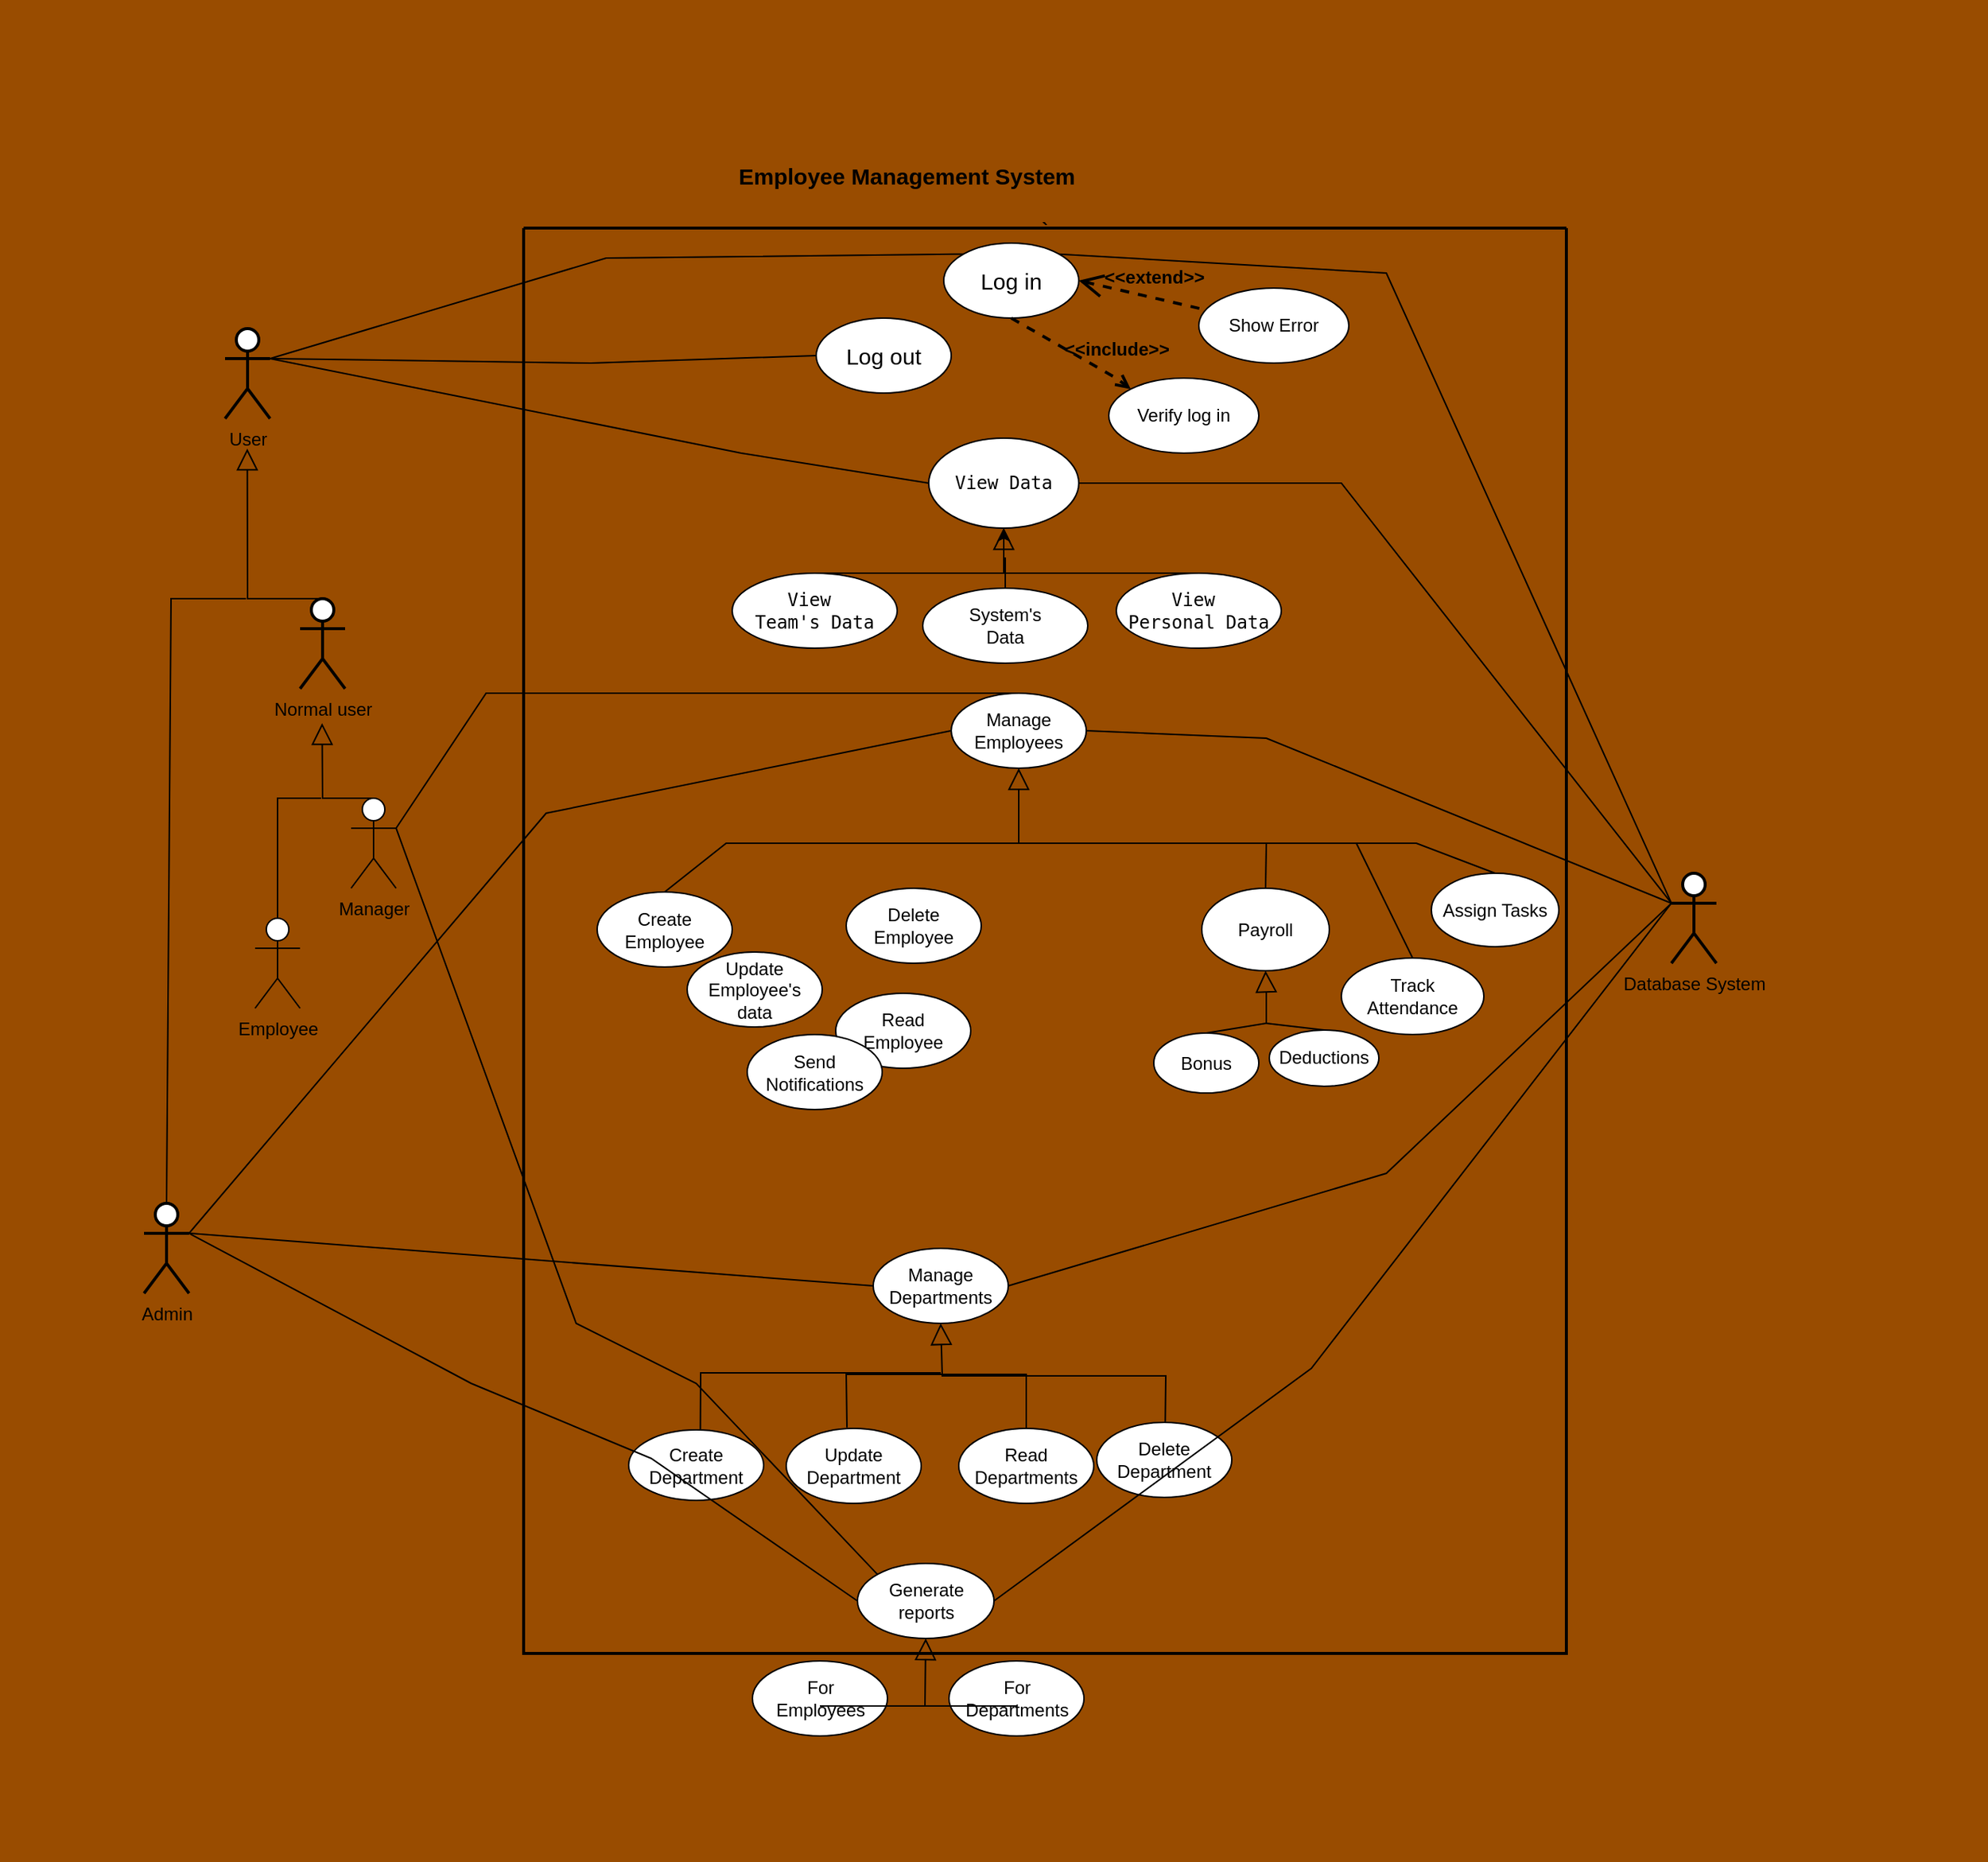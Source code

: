 <mxfile version="24.8.2">
  <diagram name="Page-1" id="XrRoJyVoxyt1KXuFEkB2">
    <mxGraphModel dx="1725" dy="1785" grid="1" gridSize="10" guides="1" tooltips="1" connect="1" arrows="1" fold="1" page="1" pageScale="1" pageWidth="850" pageHeight="1100" background="#994C00" math="0" shadow="0">
      <root>
        <mxCell id="0" />
        <mxCell id="1" parent="0" />
        <mxCell id="JxsMiMLw6dN9_I1CwBWg-2" value="`" style="swimlane;startSize=0;strokeWidth=2;" parent="1" vertex="1">
          <mxGeometry x="-255" y="-430" width="695" height="950" as="geometry">
            <mxRectangle y="110" width="50" height="40" as="alternateBounds" />
          </mxGeometry>
        </mxCell>
        <mxCell id="JxsMiMLw6dN9_I1CwBWg-3" value="&lt;span style=&quot;font-size: 15px;&quot;&gt;Log in&lt;br&gt;&lt;/span&gt;" style="ellipse;whiteSpace=wrap;html=1;" parent="JxsMiMLw6dN9_I1CwBWg-2" vertex="1">
          <mxGeometry x="280" y="10" width="90" height="50" as="geometry" />
        </mxCell>
        <mxCell id="JxsMiMLw6dN9_I1CwBWg-5" value="Verify log in" style="ellipse;whiteSpace=wrap;html=1;" parent="JxsMiMLw6dN9_I1CwBWg-2" vertex="1">
          <mxGeometry x="390" y="100" width="100" height="50" as="geometry" />
        </mxCell>
        <mxCell id="JxsMiMLw6dN9_I1CwBWg-4" value="Show Error" style="ellipse;whiteSpace=wrap;html=1;" parent="JxsMiMLw6dN9_I1CwBWg-2" vertex="1">
          <mxGeometry x="450" y="40" width="100" height="50" as="geometry" />
        </mxCell>
        <mxCell id="JxsMiMLw6dN9_I1CwBWg-7" value="&lt;b&gt;&lt;font style=&quot;font-size: 12px;&quot;&gt;&amp;lt;&amp;lt;extend&amp;gt;&amp;gt;&lt;/font&gt;&lt;/b&gt;" style="edgeStyle=none;html=1;startArrow=open;endArrow=none;startSize=12;verticalAlign=bottom;dashed=1;labelBackgroundColor=none;rounded=0;exitX=1;exitY=0.5;exitDx=0;exitDy=0;strokeWidth=2;" parent="JxsMiMLw6dN9_I1CwBWg-2" source="JxsMiMLw6dN9_I1CwBWg-3" target="JxsMiMLw6dN9_I1CwBWg-4" edge="1">
          <mxGeometry x="0.154" y="4" width="160" relative="1" as="geometry">
            <mxPoint x="220" y="170" as="sourcePoint" />
            <mxPoint x="380" y="170" as="targetPoint" />
            <mxPoint as="offset" />
            <Array as="points" />
          </mxGeometry>
        </mxCell>
        <mxCell id="JxsMiMLw6dN9_I1CwBWg-8" value="&lt;b&gt;&lt;font style=&quot;font-size: 12px;&quot;&gt;&amp;lt;&amp;lt;include&amp;gt;&amp;gt;&lt;/font&gt;&lt;/b&gt;" style="edgeStyle=none;html=1;endArrow=open;verticalAlign=bottom;dashed=1;labelBackgroundColor=none;rounded=0;exitX=0.5;exitY=1;exitDx=0;exitDy=0;strokeWidth=2;entryX=0;entryY=0;entryDx=0;entryDy=0;" parent="JxsMiMLw6dN9_I1CwBWg-2" source="JxsMiMLw6dN9_I1CwBWg-3" target="JxsMiMLw6dN9_I1CwBWg-5" edge="1">
          <mxGeometry x="0.634" y="9" width="160" relative="1" as="geometry">
            <mxPoint x="270" y="70" as="sourcePoint" />
            <mxPoint x="354" y="103" as="targetPoint" />
            <mxPoint as="offset" />
            <Array as="points">
              <mxPoint x="395" y="100" />
            </Array>
          </mxGeometry>
        </mxCell>
        <mxCell id="JxsMiMLw6dN9_I1CwBWg-23" value="&lt;div&gt;Manage &lt;br&gt;&lt;/div&gt;&lt;div&gt;Employees&lt;br&gt;&lt;/div&gt;" style="ellipse;whiteSpace=wrap;html=1;" parent="JxsMiMLw6dN9_I1CwBWg-2" vertex="1">
          <mxGeometry x="285" y="310" width="90" height="50" as="geometry" />
        </mxCell>
        <mxCell id="JxsMiMLw6dN9_I1CwBWg-25" value="&lt;div&gt;Delete&lt;br&gt;&lt;/div&gt;&lt;div&gt;Employee&lt;br&gt;&lt;/div&gt;" style="ellipse;whiteSpace=wrap;html=1;" parent="JxsMiMLw6dN9_I1CwBWg-2" vertex="1">
          <mxGeometry x="215" y="440" width="90" height="50" as="geometry" />
        </mxCell>
        <mxCell id="JxsMiMLw6dN9_I1CwBWg-24" value="&lt;div&gt;Update&lt;/div&gt;&lt;div&gt;Employee&#39;s&lt;/div&gt;&lt;div&gt;data&lt;br&gt;&lt;/div&gt;" style="ellipse;whiteSpace=wrap;html=1;" parent="JxsMiMLw6dN9_I1CwBWg-2" vertex="1">
          <mxGeometry x="109" y="482.5" width="90" height="50" as="geometry" />
        </mxCell>
        <mxCell id="f0pmYPqC95e-Tis89BE7-5" value="&lt;div&gt;Read &lt;br&gt;&lt;/div&gt;&lt;div&gt;Employee&lt;br&gt;&lt;/div&gt;" style="ellipse;whiteSpace=wrap;html=1;" parent="JxsMiMLw6dN9_I1CwBWg-2" vertex="1">
          <mxGeometry x="208" y="510" width="90" height="50" as="geometry" />
        </mxCell>
        <mxCell id="f0pmYPqC95e-Tis89BE7-6" value="&lt;div&gt;Create&lt;br&gt;&lt;/div&gt;&lt;div&gt;Employee&lt;br&gt;&lt;/div&gt;" style="ellipse;whiteSpace=wrap;html=1;" parent="JxsMiMLw6dN9_I1CwBWg-2" vertex="1">
          <mxGeometry x="49" y="442.5" width="90" height="50" as="geometry" />
        </mxCell>
        <mxCell id="f0pmYPqC95e-Tis89BE7-45" value="&lt;code&gt;View Data&lt;/code&gt;" style="ellipse;whiteSpace=wrap;html=1;" parent="JxsMiMLw6dN9_I1CwBWg-2" vertex="1">
          <mxGeometry x="270" y="140" width="100" height="60" as="geometry" />
        </mxCell>
        <mxCell id="Ma0ZafueXGMpJPAvqaDE-1" value="&lt;span style=&quot;font-size: 15px;&quot;&gt;Log out&lt;br&gt;&lt;/span&gt;" style="ellipse;whiteSpace=wrap;html=1;" parent="JxsMiMLw6dN9_I1CwBWg-2" vertex="1">
          <mxGeometry x="195" y="60" width="90" height="50" as="geometry" />
        </mxCell>
        <mxCell id="Ma0ZafueXGMpJPAvqaDE-7" value="Assign Tasks" style="ellipse;whiteSpace=wrap;html=1;" parent="JxsMiMLw6dN9_I1CwBWg-2" vertex="1">
          <mxGeometry x="605" y="430" width="85" height="49" as="geometry" />
        </mxCell>
        <mxCell id="f0pmYPqC95e-Tis89BE7-16" value="&lt;div&gt;Create&lt;br&gt;&lt;/div&gt;&lt;div&gt;Department&lt;br&gt;&lt;/div&gt;" style="ellipse;whiteSpace=wrap;html=1;" parent="JxsMiMLw6dN9_I1CwBWg-2" vertex="1">
          <mxGeometry x="70" y="801" width="90" height="47" as="geometry" />
        </mxCell>
        <mxCell id="f0pmYPqC95e-Tis89BE7-13" value="&lt;div&gt;Delete&lt;br&gt;&lt;/div&gt;&lt;div&gt;Department&lt;br&gt;&lt;/div&gt;" style="ellipse;whiteSpace=wrap;html=1;" parent="JxsMiMLw6dN9_I1CwBWg-2" vertex="1">
          <mxGeometry x="382" y="796" width="90" height="50" as="geometry" />
        </mxCell>
        <mxCell id="f0pmYPqC95e-Tis89BE7-12" value="&lt;div&gt;Manage &lt;br&gt;&lt;/div&gt;&lt;div&gt;Departments&lt;br&gt;&lt;/div&gt;" style="ellipse;whiteSpace=wrap;html=1;" parent="JxsMiMLw6dN9_I1CwBWg-2" vertex="1">
          <mxGeometry x="233" y="680" width="90" height="50" as="geometry" />
        </mxCell>
        <mxCell id="f0pmYPqC95e-Tis89BE7-17" value="" style="edgeStyle=none;html=1;endArrow=block;endFill=0;endSize=12;verticalAlign=bottom;rounded=0;entryX=0.5;entryY=1;entryDx=0;entryDy=0;exitX=0.507;exitY=0.007;exitDx=0;exitDy=0;exitPerimeter=0;" parent="JxsMiMLw6dN9_I1CwBWg-2" source="f0pmYPqC95e-Tis89BE7-13" target="f0pmYPqC95e-Tis89BE7-12" edge="1">
          <mxGeometry width="160" relative="1" as="geometry">
            <mxPoint x="428" y="810" as="sourcePoint" />
            <mxPoint x="318" y="850" as="targetPoint" />
            <Array as="points">
              <mxPoint x="428" y="765" />
              <mxPoint x="279" y="765" />
            </Array>
          </mxGeometry>
        </mxCell>
        <mxCell id="L_jCUBqq8lrnTgBS9CsD-5" value="" style="edgeStyle=none;html=1;endArrow=none;verticalAlign=bottom;rounded=0;entryX=0.5;entryY=0;entryDx=0;entryDy=0;exitX=0.5;exitY=0;exitDx=0;exitDy=0;" parent="JxsMiMLw6dN9_I1CwBWg-2" target="Ma0ZafueXGMpJPAvqaDE-7" edge="1" source="f0pmYPqC95e-Tis89BE7-6">
          <mxGeometry width="160" relative="1" as="geometry">
            <mxPoint x="275" y="410" as="sourcePoint" />
            <mxPoint x="525" y="421" as="targetPoint" />
            <Array as="points">
              <mxPoint x="135" y="410" />
              <mxPoint x="485" y="410" />
              <mxPoint x="595" y="410" />
            </Array>
          </mxGeometry>
        </mxCell>
        <mxCell id="L_jCUBqq8lrnTgBS9CsD-24" value="&lt;div&gt;&lt;code&gt;View&amp;nbsp;&lt;/code&gt;&lt;/div&gt;&lt;div&gt;&lt;code&gt;Personal Data&lt;/code&gt;&lt;/div&gt;" style="ellipse;whiteSpace=wrap;html=1;" parent="JxsMiMLw6dN9_I1CwBWg-2" vertex="1">
          <mxGeometry x="395" y="230" width="110" height="50" as="geometry" />
        </mxCell>
        <mxCell id="L_jCUBqq8lrnTgBS9CsD-26" value="&lt;div&gt;&lt;code&gt;View&amp;nbsp;&lt;/code&gt;&lt;/div&gt;&lt;div&gt;&lt;code&gt;Team&#39;s Data&lt;/code&gt;&lt;/div&gt;" style="ellipse;whiteSpace=wrap;html=1;" parent="JxsMiMLw6dN9_I1CwBWg-2" vertex="1">
          <mxGeometry x="139" y="230" width="110" height="50" as="geometry" />
        </mxCell>
        <mxCell id="L_jCUBqq8lrnTgBS9CsD-30" value="" style="edgeStyle=none;html=1;endArrow=block;endFill=0;endSize=12;verticalAlign=bottom;rounded=0;entryX=0.5;entryY=1;entryDx=0;entryDy=0;exitX=0.5;exitY=0;exitDx=0;exitDy=0;" parent="JxsMiMLw6dN9_I1CwBWg-2" source="L_jCUBqq8lrnTgBS9CsD-24" target="f0pmYPqC95e-Tis89BE7-45" edge="1">
          <mxGeometry width="160" relative="1" as="geometry">
            <mxPoint x="418" y="230" as="sourcePoint" />
            <mxPoint x="375" y="210" as="targetPoint" />
            <Array as="points">
              <mxPoint x="320" y="230" />
            </Array>
          </mxGeometry>
        </mxCell>
        <mxCell id="L_jCUBqq8lrnTgBS9CsD-31" value="" style="edgeStyle=none;html=1;endArrow=none;verticalAlign=bottom;rounded=0;exitX=0.5;exitY=0;exitDx=0;exitDy=0;" parent="JxsMiMLw6dN9_I1CwBWg-2" source="L_jCUBqq8lrnTgBS9CsD-26" edge="1">
          <mxGeometry width="160" relative="1" as="geometry">
            <mxPoint x="230" y="230" as="sourcePoint" />
            <mxPoint x="325" y="230" as="targetPoint" />
          </mxGeometry>
        </mxCell>
        <mxCell id="f0pmYPqC95e-Tis89BE7-15" value="&lt;div&gt;Read &lt;br&gt;&lt;/div&gt;&lt;div&gt;Departments&lt;br&gt;&lt;/div&gt;" style="ellipse;whiteSpace=wrap;html=1;" parent="JxsMiMLw6dN9_I1CwBWg-2" vertex="1">
          <mxGeometry x="290" y="800" width="90" height="50" as="geometry" />
        </mxCell>
        <mxCell id="f0pmYPqC95e-Tis89BE7-14" value="&lt;div&gt;Update&lt;/div&gt;&lt;div&gt;Department&lt;br&gt;&lt;/div&gt;" style="ellipse;whiteSpace=wrap;html=1;" parent="JxsMiMLw6dN9_I1CwBWg-2" vertex="1">
          <mxGeometry x="175" y="800" width="90" height="50" as="geometry" />
        </mxCell>
        <mxCell id="L_jCUBqq8lrnTgBS9CsD-32" value="" style="edgeStyle=none;html=1;endArrow=none;verticalAlign=bottom;rounded=0;entryX=0.5;entryY=0;entryDx=0;entryDy=0;exitX=0.45;exitY=-0.012;exitDx=0;exitDy=0;exitPerimeter=0;" parent="JxsMiMLw6dN9_I1CwBWg-2" source="f0pmYPqC95e-Tis89BE7-14" target="f0pmYPqC95e-Tis89BE7-15" edge="1">
          <mxGeometry width="160" relative="1" as="geometry">
            <mxPoint x="185" y="764" as="sourcePoint" />
            <mxPoint x="345" y="764" as="targetPoint" />
            <Array as="points">
              <mxPoint x="215" y="764" />
              <mxPoint x="335" y="764" />
            </Array>
          </mxGeometry>
        </mxCell>
        <mxCell id="L_jCUBqq8lrnTgBS9CsD-33" value="" style="edgeStyle=none;html=1;endArrow=none;verticalAlign=bottom;rounded=0;exitX=0.531;exitY=0.009;exitDx=0;exitDy=0;exitPerimeter=0;" parent="JxsMiMLw6dN9_I1CwBWg-2" source="f0pmYPqC95e-Tis89BE7-16" edge="1">
          <mxGeometry width="160" relative="1" as="geometry">
            <mxPoint x="118" y="804" as="sourcePoint" />
            <mxPoint x="278" y="763" as="targetPoint" />
            <Array as="points">
              <mxPoint x="118" y="763" />
            </Array>
          </mxGeometry>
        </mxCell>
        <mxCell id="rLUYZ0PsFJDVoy1FgU4T-4" value="" style="edgeStyle=orthogonalEdgeStyle;rounded=0;orthogonalLoop=1;jettySize=auto;html=1;" parent="JxsMiMLw6dN9_I1CwBWg-2" source="rLUYZ0PsFJDVoy1FgU4T-1" target="f0pmYPqC95e-Tis89BE7-45" edge="1">
          <mxGeometry relative="1" as="geometry" />
        </mxCell>
        <mxCell id="rLUYZ0PsFJDVoy1FgU4T-1" value="&lt;div&gt;System&#39;s&lt;/div&gt;&lt;div&gt;Data&lt;br&gt;&lt;/div&gt;" style="ellipse;whiteSpace=wrap;html=1;" parent="JxsMiMLw6dN9_I1CwBWg-2" vertex="1">
          <mxGeometry x="266" y="240" width="110" height="50" as="geometry" />
        </mxCell>
        <mxCell id="JxsMiMLw6dN9_I1CwBWg-26" value="Generate reports" style="ellipse;whiteSpace=wrap;html=1;" parent="JxsMiMLw6dN9_I1CwBWg-2" vertex="1">
          <mxGeometry x="222.5" y="890" width="91" height="50" as="geometry" />
        </mxCell>
        <mxCell id="Ma0ZafueXGMpJPAvqaDE-16" value="For Departments" style="ellipse;whiteSpace=wrap;html=1;" parent="JxsMiMLw6dN9_I1CwBWg-2" vertex="1">
          <mxGeometry x="283.5" y="955" width="90" height="50" as="geometry" />
        </mxCell>
        <mxCell id="Ma0ZafueXGMpJPAvqaDE-15" value="&lt;div&gt;For &lt;br&gt;&lt;/div&gt;&lt;div&gt;Employees&lt;br&gt;&lt;/div&gt;" style="ellipse;whiteSpace=wrap;html=1;" parent="JxsMiMLw6dN9_I1CwBWg-2" vertex="1">
          <mxGeometry x="152.5" y="955" width="90" height="50" as="geometry" />
        </mxCell>
        <mxCell id="Ma0ZafueXGMpJPAvqaDE-17" value="" style="edgeStyle=none;html=1;endArrow=block;endFill=0;endSize=12;verticalAlign=bottom;rounded=0;entryX=0.5;entryY=1;entryDx=0;entryDy=0;exitX=0.5;exitY=0;exitDx=0;exitDy=0;" parent="JxsMiMLw6dN9_I1CwBWg-2" target="JxsMiMLw6dN9_I1CwBWg-26" edge="1">
          <mxGeometry width="160" relative="1" as="geometry">
            <mxPoint x="328.5" y="985" as="sourcePoint" />
            <mxPoint x="352.5" y="975" as="targetPoint" />
            <Array as="points">
              <mxPoint x="267.5" y="985" />
            </Array>
          </mxGeometry>
        </mxCell>
        <mxCell id="Ma0ZafueXGMpJPAvqaDE-19" value="" style="edgeStyle=none;html=1;endArrow=none;verticalAlign=bottom;rounded=0;exitX=0.5;exitY=0;exitDx=0;exitDy=0;" parent="JxsMiMLw6dN9_I1CwBWg-2" edge="1">
          <mxGeometry width="160" relative="1" as="geometry">
            <mxPoint x="197.5" y="985" as="sourcePoint" />
            <mxPoint x="268.5" y="985" as="targetPoint" />
          </mxGeometry>
        </mxCell>
        <mxCell id="afmIy6Ar8I9kGEftF4bq-1" value="&lt;div&gt;Track&lt;/div&gt;&lt;div&gt;Attendance&lt;/div&gt;" style="ellipse;whiteSpace=wrap;html=1;" parent="JxsMiMLw6dN9_I1CwBWg-2" vertex="1">
          <mxGeometry x="545" y="486.5" width="95" height="51" as="geometry" />
        </mxCell>
        <mxCell id="afmIy6Ar8I9kGEftF4bq-4" value="Payroll" style="ellipse;whiteSpace=wrap;html=1;" parent="JxsMiMLw6dN9_I1CwBWg-2" vertex="1">
          <mxGeometry x="452" y="440" width="85" height="55" as="geometry" />
        </mxCell>
        <mxCell id="j5GOP2DpjUlhKxIp4Aso-1" value="&lt;div&gt;Send &lt;br&gt;&lt;/div&gt;&lt;div&gt;Notifications&lt;br&gt;&lt;/div&gt;" style="ellipse;whiteSpace=wrap;html=1;" vertex="1" parent="JxsMiMLw6dN9_I1CwBWg-2">
          <mxGeometry x="149" y="537.5" width="90" height="50" as="geometry" />
        </mxCell>
        <mxCell id="j5GOP2DpjUlhKxIp4Aso-5" value="Deductions" style="ellipse;whiteSpace=wrap;html=1;" vertex="1" parent="JxsMiMLw6dN9_I1CwBWg-2">
          <mxGeometry x="497" y="534.5" width="73" height="37.5" as="geometry" />
        </mxCell>
        <mxCell id="j5GOP2DpjUlhKxIp4Aso-6" value="Bonus" style="ellipse;whiteSpace=wrap;html=1;" vertex="1" parent="JxsMiMLw6dN9_I1CwBWg-2">
          <mxGeometry x="420" y="536.5" width="70" height="40" as="geometry" />
        </mxCell>
        <mxCell id="j5GOP2DpjUlhKxIp4Aso-7" value="" style="edgeStyle=none;html=1;endArrow=block;endFill=0;endSize=12;verticalAlign=bottom;rounded=0;entryX=0.5;entryY=1;entryDx=0;entryDy=0;" edge="1" parent="JxsMiMLw6dN9_I1CwBWg-2" target="JxsMiMLw6dN9_I1CwBWg-23">
          <mxGeometry width="160" relative="1" as="geometry">
            <mxPoint x="330" y="410" as="sourcePoint" />
            <mxPoint x="435" y="400" as="targetPoint" />
          </mxGeometry>
        </mxCell>
        <mxCell id="j5GOP2DpjUlhKxIp4Aso-12" value="" style="endArrow=none;html=1;rounded=0;exitX=0.5;exitY=0;exitDx=0;exitDy=0;" edge="1" parent="JxsMiMLw6dN9_I1CwBWg-2" source="afmIy6Ar8I9kGEftF4bq-4">
          <mxGeometry width="50" height="50" relative="1" as="geometry">
            <mxPoint x="435" y="460" as="sourcePoint" />
            <mxPoint x="495" y="410" as="targetPoint" />
          </mxGeometry>
        </mxCell>
        <mxCell id="j5GOP2DpjUlhKxIp4Aso-13" value="" style="edgeStyle=none;html=1;endArrow=block;endFill=0;endSize=12;verticalAlign=bottom;rounded=0;entryX=0.5;entryY=1;entryDx=0;entryDy=0;exitX=0.5;exitY=0;exitDx=0;exitDy=0;" edge="1" parent="JxsMiMLw6dN9_I1CwBWg-2" source="j5GOP2DpjUlhKxIp4Aso-5" target="afmIy6Ar8I9kGEftF4bq-4">
          <mxGeometry width="160" relative="1" as="geometry">
            <mxPoint x="345" y="510" as="sourcePoint" />
            <mxPoint x="505" y="510" as="targetPoint" />
            <Array as="points">
              <mxPoint x="495" y="530" />
              <mxPoint x="495" y="510" />
            </Array>
          </mxGeometry>
        </mxCell>
        <mxCell id="j5GOP2DpjUlhKxIp4Aso-14" value="" style="endArrow=none;html=1;rounded=0;exitX=0.5;exitY=0;exitDx=0;exitDy=0;" edge="1" parent="JxsMiMLw6dN9_I1CwBWg-2" source="j5GOP2DpjUlhKxIp4Aso-6">
          <mxGeometry width="50" height="50" relative="1" as="geometry">
            <mxPoint x="445" y="580" as="sourcePoint" />
            <mxPoint x="495" y="530" as="targetPoint" />
          </mxGeometry>
        </mxCell>
        <mxCell id="j5GOP2DpjUlhKxIp4Aso-15" value="" style="endArrow=none;html=1;rounded=0;exitX=0.5;exitY=0;exitDx=0;exitDy=0;" edge="1" parent="JxsMiMLw6dN9_I1CwBWg-2" source="afmIy6Ar8I9kGEftF4bq-1">
          <mxGeometry width="50" height="50" relative="1" as="geometry">
            <mxPoint x="505" y="470" as="sourcePoint" />
            <mxPoint x="555" y="410" as="targetPoint" />
          </mxGeometry>
        </mxCell>
        <mxCell id="JxsMiMLw6dN9_I1CwBWg-9" value="User" style="shape=umlActor;html=1;verticalLabelPosition=bottom;verticalAlign=top;align=center;strokeWidth=2;" parent="1" vertex="1">
          <mxGeometry x="-454" y="-363" width="30" height="60" as="geometry" />
        </mxCell>
        <mxCell id="JxsMiMLw6dN9_I1CwBWg-11" value="" style="edgeStyle=none;html=1;endArrow=none;verticalAlign=bottom;rounded=0;entryX=0;entryY=0;entryDx=0;entryDy=0;strokeWidth=1;exitX=1;exitY=0.333;exitDx=0;exitDy=0;exitPerimeter=0;" parent="1" source="JxsMiMLw6dN9_I1CwBWg-9" target="JxsMiMLw6dN9_I1CwBWg-3" edge="1">
          <mxGeometry width="160" relative="1" as="geometry">
            <mxPoint x="-380" y="-270" as="sourcePoint" />
            <mxPoint y="-280" as="targetPoint" />
            <Array as="points">
              <mxPoint x="-200" y="-410" />
            </Array>
          </mxGeometry>
        </mxCell>
        <mxCell id="JxsMiMLw6dN9_I1CwBWg-28" value="Admin" style="shape=umlActor;html=1;verticalLabelPosition=bottom;verticalAlign=top;align=center;strokeWidth=2;" parent="1" vertex="1">
          <mxGeometry x="-508" y="220" width="30" height="60" as="geometry" />
        </mxCell>
        <mxCell id="JxsMiMLw6dN9_I1CwBWg-29" value="Normal user" style="shape=umlActor;html=1;verticalLabelPosition=bottom;verticalAlign=top;align=center;strokeWidth=2;" parent="1" vertex="1">
          <mxGeometry x="-404" y="-183" width="30" height="60" as="geometry" />
        </mxCell>
        <mxCell id="JxsMiMLw6dN9_I1CwBWg-35" value="" style="edgeStyle=none;html=1;endArrow=block;endFill=0;endSize=12;verticalAlign=bottom;rounded=0;exitX=0.5;exitY=0;exitDx=0;exitDy=0;exitPerimeter=0;" parent="1" source="JxsMiMLw6dN9_I1CwBWg-29" edge="1">
          <mxGeometry width="160" relative="1" as="geometry">
            <mxPoint x="-394" y="-183" as="sourcePoint" />
            <mxPoint x="-439.2" y="-283.003" as="targetPoint" />
            <Array as="points">
              <mxPoint x="-439" y="-183" />
            </Array>
          </mxGeometry>
        </mxCell>
        <mxCell id="JxsMiMLw6dN9_I1CwBWg-36" value="" style="edgeStyle=none;html=1;endArrow=none;verticalAlign=bottom;rounded=0;exitX=0.5;exitY=0;exitDx=0;exitDy=0;exitPerimeter=0;" parent="1" source="JxsMiMLw6dN9_I1CwBWg-28" edge="1">
          <mxGeometry width="160" relative="1" as="geometry">
            <mxPoint x="-489" y="-181" as="sourcePoint" />
            <mxPoint x="-440" y="-183" as="targetPoint" />
            <Array as="points">
              <mxPoint x="-490" y="-183" />
            </Array>
          </mxGeometry>
        </mxCell>
        <mxCell id="f0pmYPqC95e-Tis89BE7-40" value="" style="edgeStyle=none;html=1;endArrow=block;endFill=0;endSize=12;verticalAlign=bottom;rounded=0;exitX=0.5;exitY=0;exitDx=0;exitDy=0;exitPerimeter=0;" parent="1" source="f0pmYPqC95e-Tis89BE7-41" edge="1">
          <mxGeometry width="160" relative="1" as="geometry">
            <mxPoint x="-389.33" y="-70" as="sourcePoint" />
            <mxPoint x="-389.33" y="-100" as="targetPoint" />
            <Array as="points">
              <mxPoint x="-389" y="-50" />
            </Array>
          </mxGeometry>
        </mxCell>
        <mxCell id="f0pmYPqC95e-Tis89BE7-41" value="Manager" style="shape=umlActor;html=1;verticalLabelPosition=bottom;verticalAlign=top;align=center;" parent="1" vertex="1">
          <mxGeometry x="-370" y="-50" width="30" height="60" as="geometry" />
        </mxCell>
        <mxCell id="f0pmYPqC95e-Tis89BE7-42" value="Employee" style="shape=umlActor;html=1;verticalLabelPosition=bottom;verticalAlign=top;align=center;" parent="1" vertex="1">
          <mxGeometry x="-434" y="30" width="30" height="60" as="geometry" />
        </mxCell>
        <mxCell id="f0pmYPqC95e-Tis89BE7-44" value="" style="edgeStyle=none;html=1;endArrow=none;verticalAlign=bottom;rounded=0;exitX=0.5;exitY=0;exitDx=0;exitDy=0;exitPerimeter=0;" parent="1" source="f0pmYPqC95e-Tis89BE7-42" edge="1">
          <mxGeometry width="160" relative="1" as="geometry">
            <mxPoint x="-460" y="-120" as="sourcePoint" />
            <mxPoint x="-390" y="-50" as="targetPoint" />
            <Array as="points">
              <mxPoint x="-419" y="-50" />
            </Array>
          </mxGeometry>
        </mxCell>
        <mxCell id="f0pmYPqC95e-Tis89BE7-58" value="" style="edgeStyle=none;html=1;endArrow=none;verticalAlign=bottom;rounded=0;exitX=1;exitY=0.333;exitDx=0;exitDy=0;exitPerimeter=0;entryX=0;entryY=0.5;entryDx=0;entryDy=0;" parent="1" source="JxsMiMLw6dN9_I1CwBWg-28" target="JxsMiMLw6dN9_I1CwBWg-23" edge="1">
          <mxGeometry width="160" relative="1" as="geometry">
            <mxPoint x="-430" y="100" as="sourcePoint" />
            <mxPoint x="-270" y="100" as="targetPoint" />
            <Array as="points">
              <mxPoint x="-240" y="-40" />
            </Array>
          </mxGeometry>
        </mxCell>
        <mxCell id="f0pmYPqC95e-Tis89BE7-61" value="&lt;font style=&quot;font-size: 15px;&quot;&gt;&lt;b&gt;Employee Management System&lt;br&gt;&lt;/b&gt;&lt;/font&gt;" style="text;html=1;align=center;verticalAlign=middle;resizable=0;points=[];autosize=1;" parent="1" vertex="1">
          <mxGeometry x="-130" y="-480" width="260" height="30" as="geometry" />
        </mxCell>
        <mxCell id="Ma0ZafueXGMpJPAvqaDE-2" value="" style="edgeStyle=none;html=1;endArrow=none;verticalAlign=bottom;rounded=0;strokeWidth=1;exitX=1;exitY=0.333;exitDx=0;exitDy=0;exitPerimeter=0;entryX=0;entryY=0.5;entryDx=0;entryDy=0;" parent="1" source="JxsMiMLw6dN9_I1CwBWg-9" target="Ma0ZafueXGMpJPAvqaDE-1" edge="1">
          <mxGeometry width="160" relative="1" as="geometry">
            <mxPoint x="-414" y="-333" as="sourcePoint" />
            <mxPoint x="-180" y="-170" as="targetPoint" />
            <Array as="points">
              <mxPoint x="-210" y="-340" />
            </Array>
          </mxGeometry>
        </mxCell>
        <mxCell id="L_jCUBqq8lrnTgBS9CsD-2" value="" style="edgeStyle=none;html=1;endArrow=none;verticalAlign=bottom;rounded=0;strokeWidth=1;exitX=1;exitY=0.333;exitDx=0;exitDy=0;exitPerimeter=0;entryX=0;entryY=0.5;entryDx=0;entryDy=0;" parent="1" source="JxsMiMLw6dN9_I1CwBWg-9" target="f0pmYPqC95e-Tis89BE7-45" edge="1">
          <mxGeometry width="160" relative="1" as="geometry">
            <mxPoint x="-414" y="-333" as="sourcePoint" />
            <mxPoint x="-20" y="-90" as="targetPoint" />
            <Array as="points">
              <mxPoint x="-110" y="-280" />
            </Array>
          </mxGeometry>
        </mxCell>
        <mxCell id="L_jCUBqq8lrnTgBS9CsD-6" value="" style="edgeStyle=none;html=1;endArrow=none;verticalAlign=bottom;rounded=0;entryX=0.5;entryY=0;entryDx=0;entryDy=0;exitX=1;exitY=0.333;exitDx=0;exitDy=0;exitPerimeter=0;" parent="1" source="f0pmYPqC95e-Tis89BE7-41" target="JxsMiMLw6dN9_I1CwBWg-23" edge="1">
          <mxGeometry width="160" relative="1" as="geometry">
            <mxPoint x="-468" y="140" as="sourcePoint" />
            <mxPoint x="27" y="18" as="targetPoint" />
            <Array as="points">
              <mxPoint x="-280" y="-120" />
              <mxPoint x="10" y="-120" />
            </Array>
          </mxGeometry>
        </mxCell>
        <mxCell id="L_jCUBqq8lrnTgBS9CsD-7" value="Database System " style="shape=umlActor;html=1;verticalLabelPosition=bottom;verticalAlign=top;align=center;strokeWidth=2;" parent="1" vertex="1">
          <mxGeometry x="510" width="30" height="60" as="geometry" />
        </mxCell>
        <mxCell id="L_jCUBqq8lrnTgBS9CsD-14" value="" style="edgeStyle=none;html=1;endArrow=none;verticalAlign=bottom;rounded=0;strokeWidth=1;exitX=1;exitY=0.5;exitDx=0;exitDy=0;entryX=0;entryY=0.333;entryDx=0;entryDy=0;entryPerimeter=0;" parent="1" source="f0pmYPqC95e-Tis89BE7-45" target="L_jCUBqq8lrnTgBS9CsD-7" edge="1">
          <mxGeometry width="160" relative="1" as="geometry">
            <mxPoint x="75.0" y="-90" as="sourcePoint" />
            <mxPoint x="520" y="-150" as="targetPoint" />
            <Array as="points">
              <mxPoint x="290" y="-260" />
            </Array>
          </mxGeometry>
        </mxCell>
        <mxCell id="L_jCUBqq8lrnTgBS9CsD-18" value="" style="edgeStyle=none;html=1;endArrow=none;verticalAlign=bottom;rounded=0;strokeWidth=1;exitX=1;exitY=0;exitDx=0;exitDy=0;entryX=0;entryY=0.333;entryDx=0;entryDy=0;entryPerimeter=0;" parent="1" source="JxsMiMLw6dN9_I1CwBWg-3" target="L_jCUBqq8lrnTgBS9CsD-7" edge="1">
          <mxGeometry width="160" relative="1" as="geometry">
            <mxPoint x="140" y="-160" as="sourcePoint" />
            <mxPoint x="410" y="-100" as="targetPoint" />
            <Array as="points">
              <mxPoint x="320" y="-400" />
            </Array>
          </mxGeometry>
        </mxCell>
        <mxCell id="L_jCUBqq8lrnTgBS9CsD-20" value="" style="edgeStyle=none;html=1;endArrow=none;verticalAlign=bottom;rounded=0;strokeWidth=1;exitX=1;exitY=0.5;exitDx=0;exitDy=0;entryX=0;entryY=0.333;entryDx=0;entryDy=0;entryPerimeter=0;" parent="1" source="JxsMiMLw6dN9_I1CwBWg-23" target="L_jCUBqq8lrnTgBS9CsD-7" edge="1">
          <mxGeometry width="160" relative="1" as="geometry">
            <mxPoint x="105" y="15" as="sourcePoint" />
            <mxPoint x="420" y="-90" as="targetPoint" />
            <Array as="points">
              <mxPoint x="240" y="-90" />
            </Array>
          </mxGeometry>
        </mxCell>
        <mxCell id="L_jCUBqq8lrnTgBS9CsD-22" value="" style="edgeStyle=none;html=1;endArrow=none;verticalAlign=bottom;rounded=0;strokeWidth=1;entryX=0;entryY=0.333;entryDx=0;entryDy=0;entryPerimeter=0;exitX=1;exitY=0.5;exitDx=0;exitDy=0;" parent="1" source="f0pmYPqC95e-Tis89BE7-12" target="L_jCUBqq8lrnTgBS9CsD-7" edge="1">
          <mxGeometry width="160" relative="1" as="geometry">
            <mxPoint x="440" y="280" as="sourcePoint" />
            <mxPoint x="420" y="-90" as="targetPoint" />
            <Array as="points">
              <mxPoint x="320" y="200" />
            </Array>
          </mxGeometry>
        </mxCell>
        <mxCell id="E6lL7CYEpyxVuo_n6DGL-11" value="&amp;nbsp;" style="text;html=1;align=center;verticalAlign=middle;resizable=0;points=[];autosize=1;strokeColor=none;fillColor=none;" parent="1" vertex="1">
          <mxGeometry x="-14" y="-582" width="30" height="30" as="geometry" />
        </mxCell>
        <mxCell id="E6lL7CYEpyxVuo_n6DGL-12" value="&amp;nbsp;" style="text;html=1;align=center;verticalAlign=middle;resizable=0;points=[];autosize=1;strokeColor=none;fillColor=none;" parent="1" vertex="1">
          <mxGeometry x="690" y="-112" width="30" height="30" as="geometry" />
        </mxCell>
        <mxCell id="E6lL7CYEpyxVuo_n6DGL-13" value="&amp;nbsp;" style="text;html=1;align=center;verticalAlign=middle;resizable=0;points=[];autosize=1;strokeColor=none;fillColor=none;" parent="1" vertex="1">
          <mxGeometry x="-604" y="-142" width="30" height="30" as="geometry" />
        </mxCell>
        <mxCell id="E6lL7CYEpyxVuo_n6DGL-14" value="&amp;nbsp;" style="text;html=1;align=center;verticalAlign=middle;resizable=0;points=[];autosize=1;strokeColor=none;fillColor=none;" parent="1" vertex="1">
          <mxGeometry x="-24" y="628" width="30" height="30" as="geometry" />
        </mxCell>
        <mxCell id="rLUYZ0PsFJDVoy1FgU4T-10" value="" style="endArrow=none;html=1;rounded=0;entryX=1;entryY=0.333;entryDx=0;entryDy=0;entryPerimeter=0;exitX=0;exitY=0.5;exitDx=0;exitDy=0;" parent="1" source="JxsMiMLw6dN9_I1CwBWg-26" target="JxsMiMLw6dN9_I1CwBWg-28" edge="1">
          <mxGeometry width="50" height="50" relative="1" as="geometry">
            <mxPoint x="-520" y="390" as="sourcePoint" />
            <mxPoint x="-470" y="340" as="targetPoint" />
            <Array as="points">
              <mxPoint x="-170" y="390" />
              <mxPoint x="-290" y="340" />
            </Array>
          </mxGeometry>
        </mxCell>
        <mxCell id="rLUYZ0PsFJDVoy1FgU4T-11" value="" style="endArrow=none;html=1;rounded=0;entryX=0;entryY=0.5;entryDx=0;entryDy=0;exitX=1;exitY=0.333;exitDx=0;exitDy=0;exitPerimeter=0;" parent="1" source="JxsMiMLw6dN9_I1CwBWg-28" target="f0pmYPqC95e-Tis89BE7-12" edge="1">
          <mxGeometry width="50" height="50" relative="1" as="geometry">
            <mxPoint x="-470" y="130" as="sourcePoint" />
            <mxPoint x="-140" y="160" as="targetPoint" />
          </mxGeometry>
        </mxCell>
        <mxCell id="rLUYZ0PsFJDVoy1FgU4T-12" value="" style="endArrow=none;html=1;rounded=0;entryX=0;entryY=0.333;entryDx=0;entryDy=0;entryPerimeter=0;exitX=1;exitY=0.5;exitDx=0;exitDy=0;" parent="1" source="JxsMiMLw6dN9_I1CwBWg-26" target="L_jCUBqq8lrnTgBS9CsD-7" edge="1">
          <mxGeometry width="50" height="50" relative="1" as="geometry">
            <mxPoint x="370" y="140" as="sourcePoint" />
            <mxPoint x="420" y="90" as="targetPoint" />
            <Array as="points">
              <mxPoint x="270" y="330" />
            </Array>
          </mxGeometry>
        </mxCell>
        <mxCell id="rLUYZ0PsFJDVoy1FgU4T-13" value="" style="endArrow=none;html=1;rounded=0;entryX=1;entryY=0.333;entryDx=0;entryDy=0;entryPerimeter=0;exitX=0;exitY=0;exitDx=0;exitDy=0;" parent="1" source="JxsMiMLw6dN9_I1CwBWg-26" target="f0pmYPqC95e-Tis89BE7-41" edge="1">
          <mxGeometry width="50" height="50" relative="1" as="geometry">
            <mxPoint x="-430" y="320" as="sourcePoint" />
            <mxPoint x="-380" y="270" as="targetPoint" />
            <Array as="points">
              <mxPoint x="-140" y="340" />
              <mxPoint x="-220" y="300" />
            </Array>
          </mxGeometry>
        </mxCell>
      </root>
    </mxGraphModel>
  </diagram>
</mxfile>
